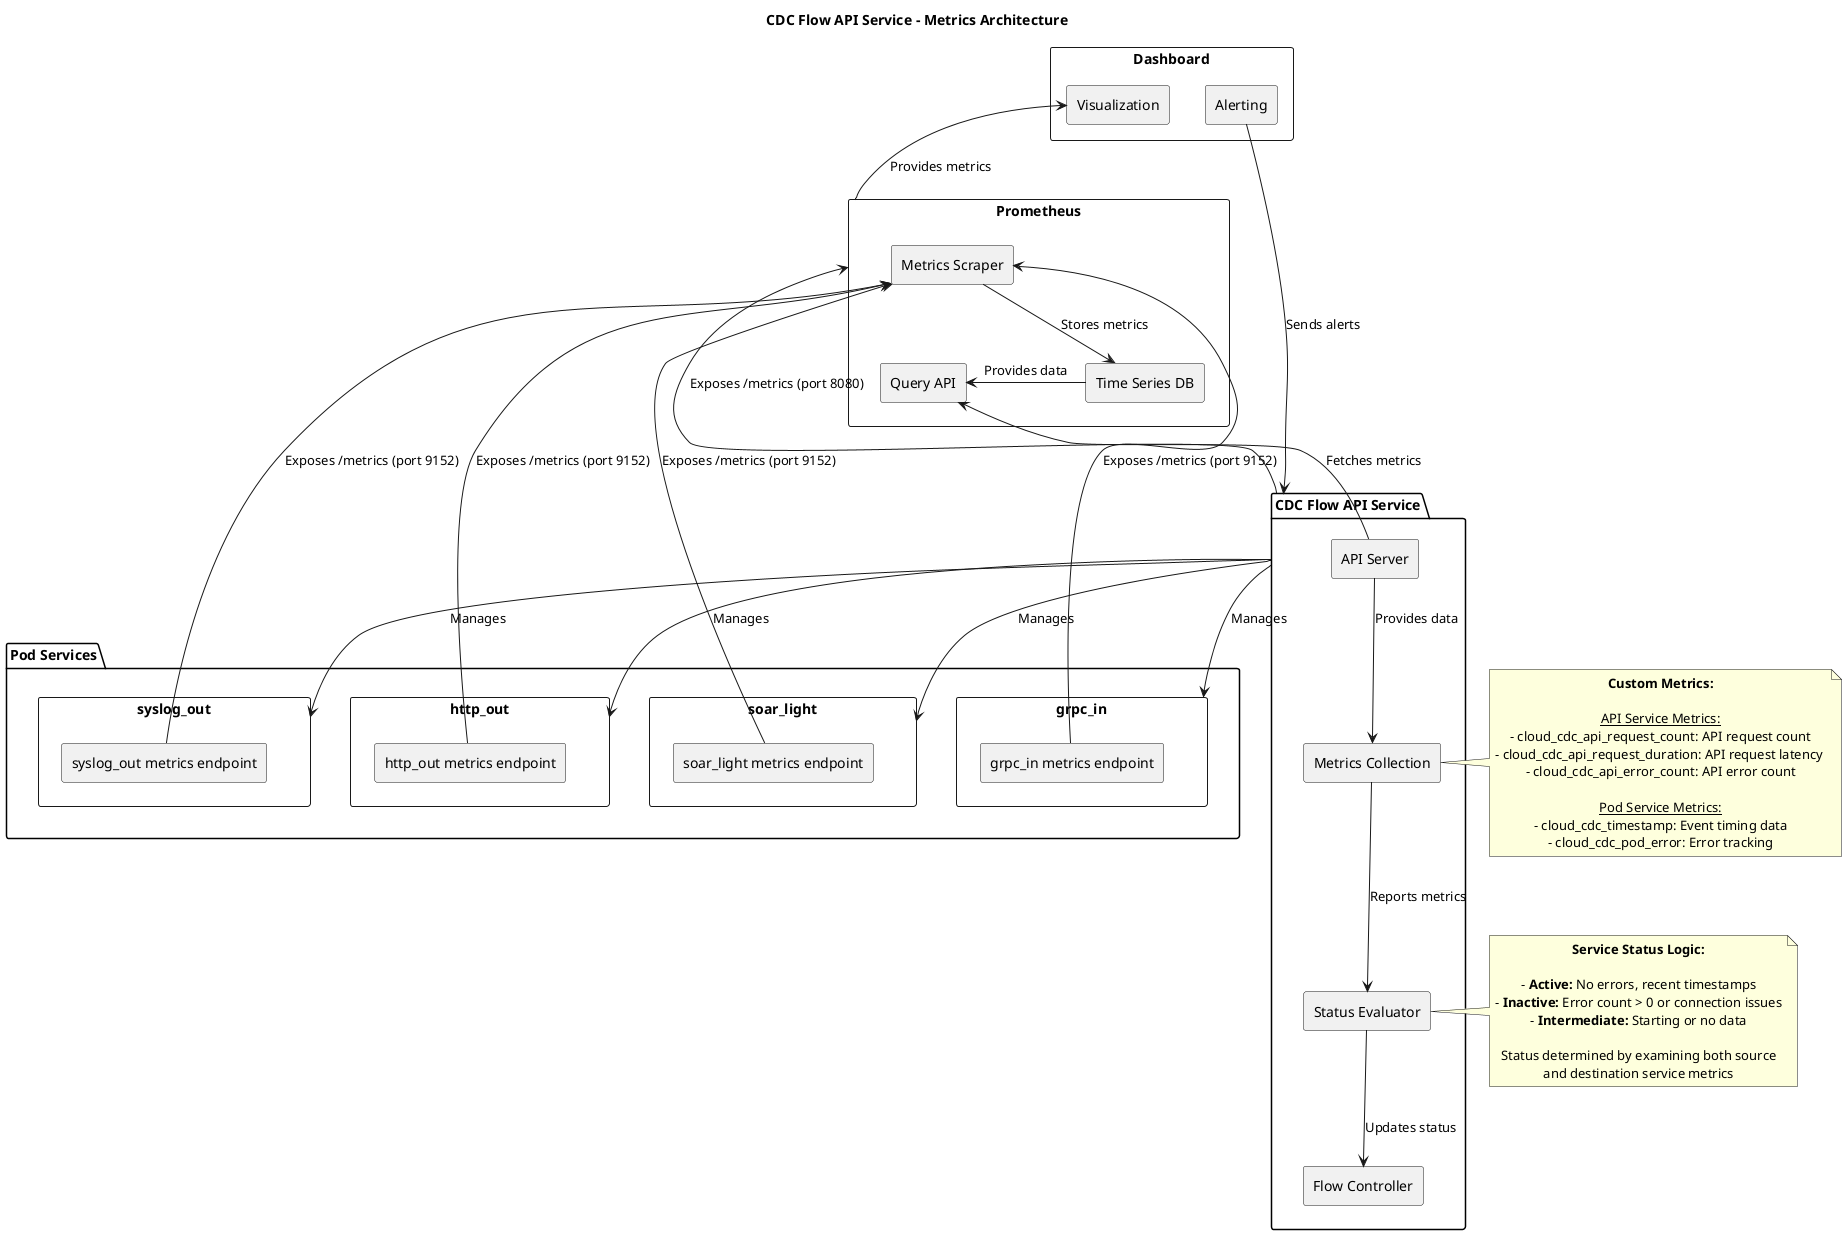 @startuml CDC_Flow_API_Metrics_Architecture

' Define components
skinparam componentStyle rectangle
skinparam backgroundColor white
skinparam defaultTextAlignment center

' Title
title CDC Flow API Service - Metrics Architecture

' Define main components
package "CDC Flow API Service" as cdc {
    component "API Server" as api
    component "Metrics Collection" as metrics
    component "Status Evaluator" as status
    component "Flow Controller" as controller
    
    api -down-> metrics: Provides data
    metrics -down-> status: Reports metrics
    status -down-> controller: Updates status
}

' Define pods
package "Pod Services" {
    component "grpc_in" as grpc {
        component "grpc_in metrics endpoint" as grpc_metrics
    }
    component "syslog_out" as syslog {
        component "syslog_out metrics endpoint" as syslog_metrics
    }
    component "soar_light" as soar {
        component "soar_light metrics endpoint" as soar_metrics
    }
    component "http_out" as http {
        component "http_out metrics endpoint" as http_metrics
    }
}

' Define monitoring components
component "Prometheus" as prom {
    component "Metrics Scraper" as scraper
    component "Time Series DB" as tsdb
    component "Query API" as query
    
    scraper -down-> tsdb: Stores metrics
    tsdb -left-> query: Provides data
}

component "Dashboard" as dash {
    component "Visualization" as viz
    component "Alerting" as alert
}

' Define relationships
cdc -down-> grpc: Manages
cdc -down-> syslog: Manages
cdc -down-> soar: Manages
cdc -down-> http: Manages

grpc_metrics -up-> scraper: Exposes /metrics (port 9152)
syslog_metrics -up-> scraper: Exposes /metrics (port 9152)
soar_metrics -up-> scraper: Exposes /metrics (port 9152)
http_metrics -up-> scraper: Exposes /metrics (port 9152)

api -up-> query: Fetches metrics
prom -up-> viz: Provides metrics
alert -right-> cdc: Sends alerts

cdc -up-> prom: Exposes /metrics (port 8080)

' Define custom metrics
note right of metrics
  <b>Custom Metrics:</b>
  
  <u>API Service Metrics:</u>
  - cloud_cdc_api_request_count: API request count
  - cloud_cdc_api_request_duration: API request latency 
  - cloud_cdc_api_error_count: API error count
  
  <u>Pod Service Metrics:</u>
  - cloud_cdc_timestamp: Event timing data
  - cloud_cdc_pod_error: Error tracking
end note

' Define service status determination
note right of status
  <b>Service Status Logic:</b>
  
  - <b>Active:</b> No errors, recent timestamps
  - <b>Inactive:</b> Error count > 0 or connection issues
  - <b>Intermediate:</b> Starting or no data
  
  Status determined by examining both source
  and destination service metrics
end note

@enduml
